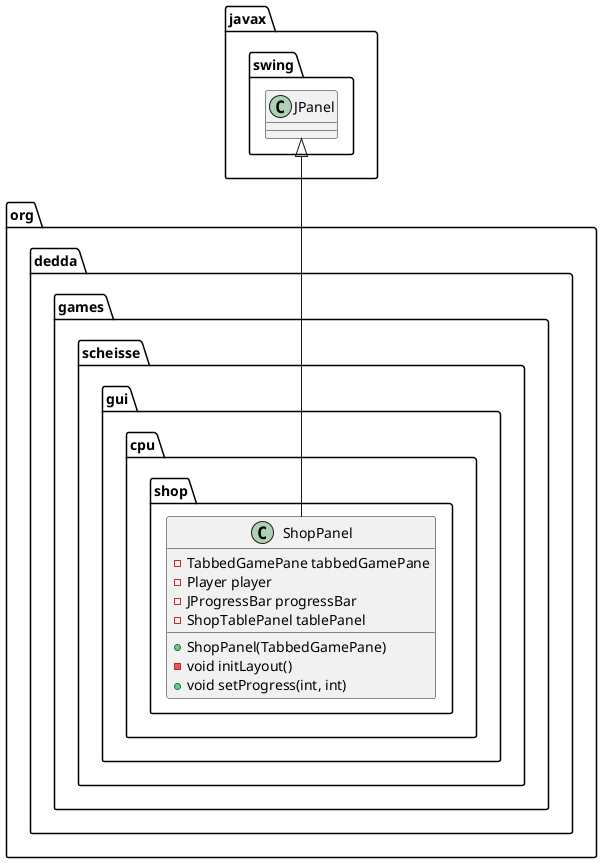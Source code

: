 @startuml
class javax.swing.JPanel

class org.dedda.games.scheisse.gui.cpu.shop.ShopPanel{
    - TabbedGamePane tabbedGamePane
    - Player player
    - JProgressBar progressBar
    - ShopTablePanel tablePanel
    + ShopPanel(TabbedGamePane)
    - void initLayout()
    + void setProgress(int, int)
}

javax.swing.JPanel <|-- org.dedda.games.scheisse.gui.cpu.shop.ShopPanel
@enduml